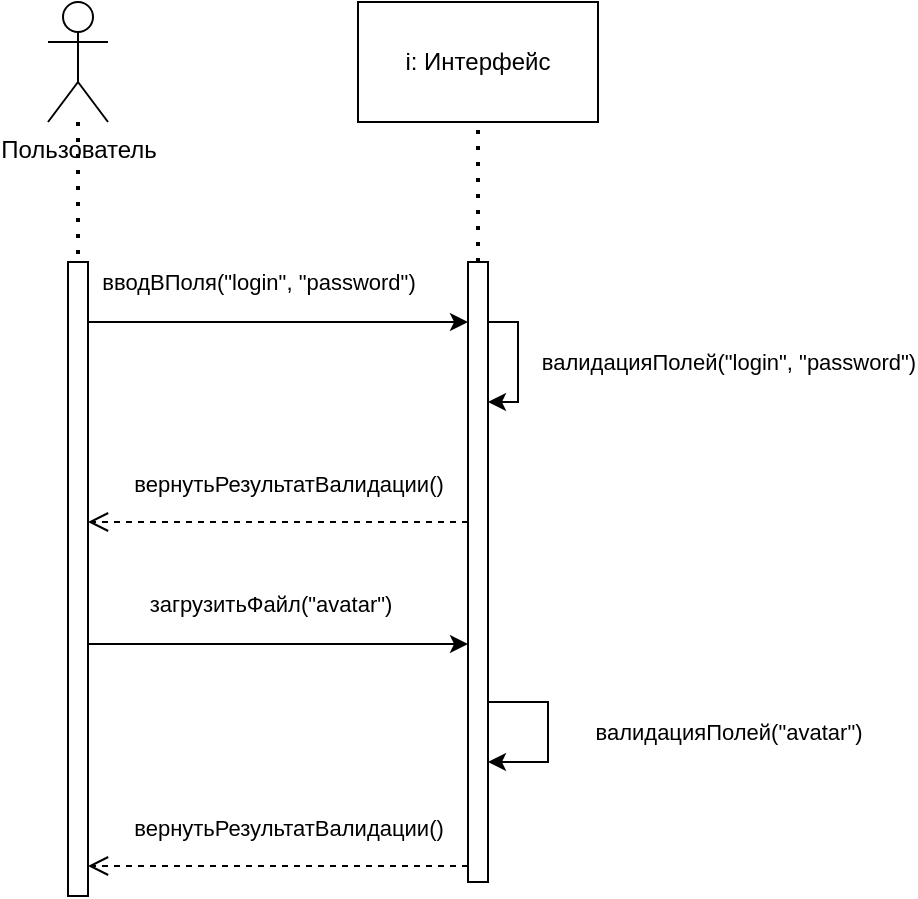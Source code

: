 <mxfile version="24.5.4" type="github">
  <diagram name="Page-1" id="LQrr5xl0W30RTKASaVzJ">
    <mxGraphModel dx="989" dy="539" grid="0" gridSize="10" guides="1" tooltips="1" connect="1" arrows="1" fold="1" page="1" pageScale="1" pageWidth="850" pageHeight="1100" math="0" shadow="0">
      <root>
        <mxCell id="0" />
        <mxCell id="1" parent="0" />
        <mxCell id="-PeBd4sPITDWW8s3W5X_-1" value="&lt;div&gt;Пользователь&lt;/div&gt;" style="shape=umlActor;verticalLabelPosition=bottom;verticalAlign=top;html=1;outlineConnect=0;align=center;horizontal=1;labelPosition=center;" parent="1" vertex="1">
          <mxGeometry x="70" y="20" width="30" height="60" as="geometry" />
        </mxCell>
        <mxCell id="-PeBd4sPITDWW8s3W5X_-2" value="i: Интерфейс" style="rounded=0;whiteSpace=wrap;html=1;" parent="1" vertex="1">
          <mxGeometry x="225" y="20" width="120" height="60" as="geometry" />
        </mxCell>
        <mxCell id="-PeBd4sPITDWW8s3W5X_-3" value="" style="html=1;points=[[0,0,0,0,5],[0,1,0,0,-5],[1,0,0,0,5],[1,1,0,0,-5]];perimeter=orthogonalPerimeter;outlineConnect=0;targetShapes=umlLifeline;portConstraint=eastwest;newEdgeStyle={&quot;curved&quot;:0,&quot;rounded&quot;:0};" parent="1" vertex="1">
          <mxGeometry x="80" y="150" width="10" height="317" as="geometry" />
        </mxCell>
        <mxCell id="-PeBd4sPITDWW8s3W5X_-4" value="" style="html=1;points=[[0,0,0,0,5],[0,1,0,0,-5],[1,0,0,0,5],[1,1,0,0,-5]];perimeter=orthogonalPerimeter;outlineConnect=0;targetShapes=umlLifeline;portConstraint=eastwest;newEdgeStyle={&quot;curved&quot;:0,&quot;rounded&quot;:0};" parent="1" vertex="1">
          <mxGeometry x="280" y="150" width="10" height="310" as="geometry" />
        </mxCell>
        <mxCell id="-PeBd4sPITDWW8s3W5X_-5" value="" style="endArrow=classic;html=1;rounded=0;" parent="1" source="-PeBd4sPITDWW8s3W5X_-3" target="-PeBd4sPITDWW8s3W5X_-4" edge="1">
          <mxGeometry width="50" height="50" relative="1" as="geometry">
            <mxPoint x="230" y="280" as="sourcePoint" />
            <mxPoint x="210" y="230" as="targetPoint" />
            <Array as="points">
              <mxPoint x="160" y="180" />
            </Array>
          </mxGeometry>
        </mxCell>
        <mxCell id="-PeBd4sPITDWW8s3W5X_-6" value="вводВПоля(&quot;login&quot;, &quot;password&quot;)" style="edgeLabel;html=1;align=center;verticalAlign=middle;resizable=0;points=[];" parent="-PeBd4sPITDWW8s3W5X_-5" vertex="1" connectable="0">
          <mxGeometry x="-0.23" y="1" relative="1" as="geometry">
            <mxPoint x="12" y="-19" as="offset" />
          </mxGeometry>
        </mxCell>
        <mxCell id="-PeBd4sPITDWW8s3W5X_-7" value="" style="endArrow=none;dashed=1;html=1;dashPattern=1 3;strokeWidth=2;rounded=0;entryX=0.5;entryY=1;entryDx=0;entryDy=0;" parent="1" edge="1">
          <mxGeometry width="50" height="50" relative="1" as="geometry">
            <mxPoint x="285" y="150" as="sourcePoint" />
            <mxPoint x="285" y="80" as="targetPoint" />
          </mxGeometry>
        </mxCell>
        <mxCell id="-PeBd4sPITDWW8s3W5X_-8" value="" style="endArrow=none;dashed=1;html=1;dashPattern=1 3;strokeWidth=2;rounded=0;" parent="1" source="-PeBd4sPITDWW8s3W5X_-1" target="-PeBd4sPITDWW8s3W5X_-3" edge="1">
          <mxGeometry width="50" height="50" relative="1" as="geometry">
            <mxPoint x="220" y="300" as="sourcePoint" />
            <mxPoint x="270" y="250" as="targetPoint" />
          </mxGeometry>
        </mxCell>
        <mxCell id="-PeBd4sPITDWW8s3W5X_-9" value="" style="endArrow=classic;html=1;rounded=0;" parent="1" source="-PeBd4sPITDWW8s3W5X_-4" target="-PeBd4sPITDWW8s3W5X_-4" edge="1">
          <mxGeometry width="50" height="50" relative="1" as="geometry">
            <mxPoint x="285" y="300" as="sourcePoint" />
            <mxPoint x="335" y="250" as="targetPoint" />
            <Array as="points">
              <mxPoint x="305" y="180" />
              <mxPoint x="305" y="220" />
            </Array>
          </mxGeometry>
        </mxCell>
        <mxCell id="-PeBd4sPITDWW8s3W5X_-10" value="валидацияПолей(&quot;login&quot;, &quot;password&quot;)" style="edgeLabel;html=1;align=center;verticalAlign=middle;resizable=0;points=[];" parent="-PeBd4sPITDWW8s3W5X_-9" vertex="1" connectable="0">
          <mxGeometry y="-2" relative="1" as="geometry">
            <mxPoint x="107" as="offset" />
          </mxGeometry>
        </mxCell>
        <mxCell id="-PeBd4sPITDWW8s3W5X_-11" value="вернутьРезультатВалидации()" style="html=1;verticalAlign=bottom;endArrow=open;dashed=1;endSize=8;curved=0;rounded=0;" parent="1" source="-PeBd4sPITDWW8s3W5X_-4" target="-PeBd4sPITDWW8s3W5X_-3" edge="1">
          <mxGeometry x="-0.053" y="-10" relative="1" as="geometry">
            <mxPoint x="270" y="300" as="sourcePoint" />
            <mxPoint x="240" y="300" as="targetPoint" />
            <Array as="points">
              <mxPoint x="200" y="280" />
            </Array>
            <mxPoint as="offset" />
          </mxGeometry>
        </mxCell>
        <mxCell id="-PeBd4sPITDWW8s3W5X_-12" value="" style="endArrow=classic;html=1;rounded=0;" parent="1" source="-PeBd4sPITDWW8s3W5X_-3" target="-PeBd4sPITDWW8s3W5X_-4" edge="1">
          <mxGeometry width="50" height="50" relative="1" as="geometry">
            <mxPoint x="340" y="350" as="sourcePoint" />
            <mxPoint x="390" y="300" as="targetPoint" />
            <Array as="points">
              <mxPoint x="186" y="341" />
            </Array>
          </mxGeometry>
        </mxCell>
        <mxCell id="-PeBd4sPITDWW8s3W5X_-13" value="загрузитьФайл(&quot;avatar&quot;)" style="edgeLabel;html=1;align=center;verticalAlign=middle;resizable=0;points=[];" parent="-PeBd4sPITDWW8s3W5X_-12" vertex="1" connectable="0">
          <mxGeometry x="-0.043" y="3" relative="1" as="geometry">
            <mxPoint y="-17" as="offset" />
          </mxGeometry>
        </mxCell>
        <mxCell id="-PeBd4sPITDWW8s3W5X_-14" value="" style="endArrow=classic;html=1;rounded=0;" parent="1" source="-PeBd4sPITDWW8s3W5X_-4" target="-PeBd4sPITDWW8s3W5X_-4" edge="1">
          <mxGeometry width="50" height="50" relative="1" as="geometry">
            <mxPoint x="300" y="190" as="sourcePoint" />
            <mxPoint x="300" y="230" as="targetPoint" />
            <Array as="points">
              <mxPoint x="320" y="370" />
              <mxPoint x="320" y="400" />
            </Array>
          </mxGeometry>
        </mxCell>
        <mxCell id="-PeBd4sPITDWW8s3W5X_-15" value="валидацияПолей(&quot;avatar&quot;)" style="edgeLabel;html=1;align=center;verticalAlign=middle;resizable=0;points=[];" parent="-PeBd4sPITDWW8s3W5X_-14" vertex="1" connectable="0">
          <mxGeometry y="-2" relative="1" as="geometry">
            <mxPoint x="92" as="offset" />
          </mxGeometry>
        </mxCell>
        <mxCell id="-PeBd4sPITDWW8s3W5X_-16" value="вернутьРезультатВалидации()" style="html=1;verticalAlign=bottom;endArrow=open;dashed=1;endSize=8;curved=0;rounded=0;" parent="1" edge="1">
          <mxGeometry x="-0.053" y="-10" relative="1" as="geometry">
            <mxPoint x="280" y="452" as="sourcePoint" />
            <mxPoint x="90" y="452" as="targetPoint" />
            <Array as="points">
              <mxPoint x="196" y="452" />
            </Array>
            <mxPoint as="offset" />
          </mxGeometry>
        </mxCell>
      </root>
    </mxGraphModel>
  </diagram>
</mxfile>
